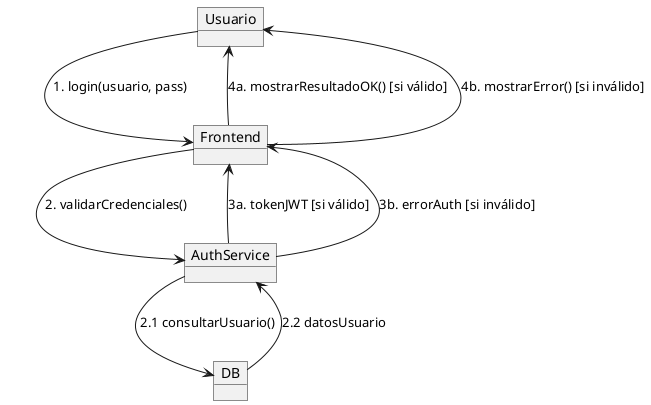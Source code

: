 @startuml
object Usuario
object Frontend
object AuthService
object DB

Usuario --> Frontend : 1. login(usuario, pass)
Frontend --> AuthService : 2. validarCredenciales()
AuthService --> DB : 2.1 consultarUsuario()
DB --> AuthService : 2.2 datosUsuario

' Flujo alternativo
AuthService --> Frontend : 3a. tokenJWT [si válido]
AuthService --> Frontend : 3b. errorAuth [si inválido]

Frontend --> Usuario : 4a. mostrarResultadoOK() [si válido]
Frontend --> Usuario : 4b. mostrarError() [si inválido]
@enduml
